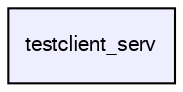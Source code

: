 digraph "testclient_serv" {
  bgcolor=transparent;
  compound=true
  node [ fontsize="10", fontname="FreeSans"];
  edge [ labelfontsize="10", labelfontname="FreeSans"];
  dir_c4a08f78fca9d9ff72eddd96189701e7 [shape=box, label="testclient_serv", style="filled", fillcolor="#eeeeff", pencolor="black", URL="dir_c4a08f78fca9d9ff72eddd96189701e7.html"];
}
